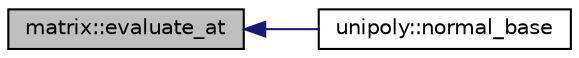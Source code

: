 digraph "matrix::evaluate_at"
{
  edge [fontname="Helvetica",fontsize="10",labelfontname="Helvetica",labelfontsize="10"];
  node [fontname="Helvetica",fontsize="10",shape=record];
  rankdir="LR";
  Node313 [label="matrix::evaluate_at",height=0.2,width=0.4,color="black", fillcolor="grey75", style="filled", fontcolor="black"];
  Node313 -> Node314 [dir="back",color="midnightblue",fontsize="10",style="solid",fontname="Helvetica"];
  Node314 [label="unipoly::normal_base",height=0.2,width=0.4,color="black", fillcolor="white", style="filled",URL="$d1/d89/classunipoly.html#a38f30f53df7f4ff1506f2b41666ff39e"];
}
